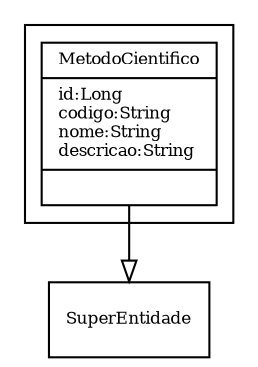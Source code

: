 digraph G{
fontname = "Times-Roman"
fontsize = 8

node [
        fontname = "Times-Roman"
        fontsize = 8
        shape = "record"
]

edge [
        fontname = "Times-Roman"
        fontsize = 8
]

subgraph clusterMETODO_CIENTIFICO
{
MetodoCientifico [label = "{MetodoCientifico|id:Long\lcodigo:String\lnome:String\ldescricao:String\l|\l}"]
}
edge [ arrowhead = "empty" headlabel = "" taillabel = ""] MetodoCientifico -> SuperEntidade
}
